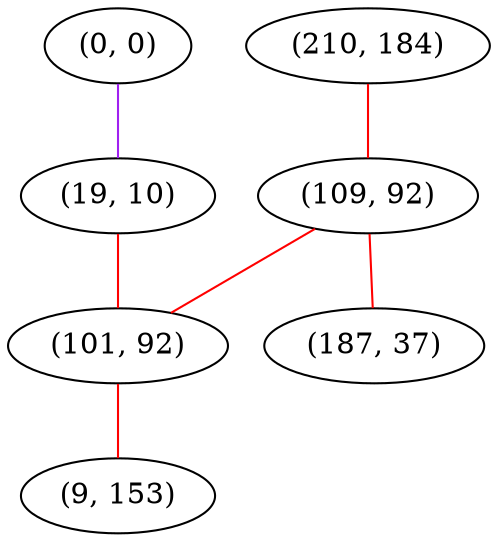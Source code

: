 graph "" {
"(0, 0)";
"(210, 184)";
"(19, 10)";
"(109, 92)";
"(187, 37)";
"(101, 92)";
"(9, 153)";
"(0, 0)" -- "(19, 10)"  [color=purple, key=0, weight=4];
"(210, 184)" -- "(109, 92)"  [color=red, key=0, weight=1];
"(19, 10)" -- "(101, 92)"  [color=red, key=0, weight=1];
"(109, 92)" -- "(101, 92)"  [color=red, key=0, weight=1];
"(109, 92)" -- "(187, 37)"  [color=red, key=0, weight=1];
"(101, 92)" -- "(9, 153)"  [color=red, key=0, weight=1];
}
